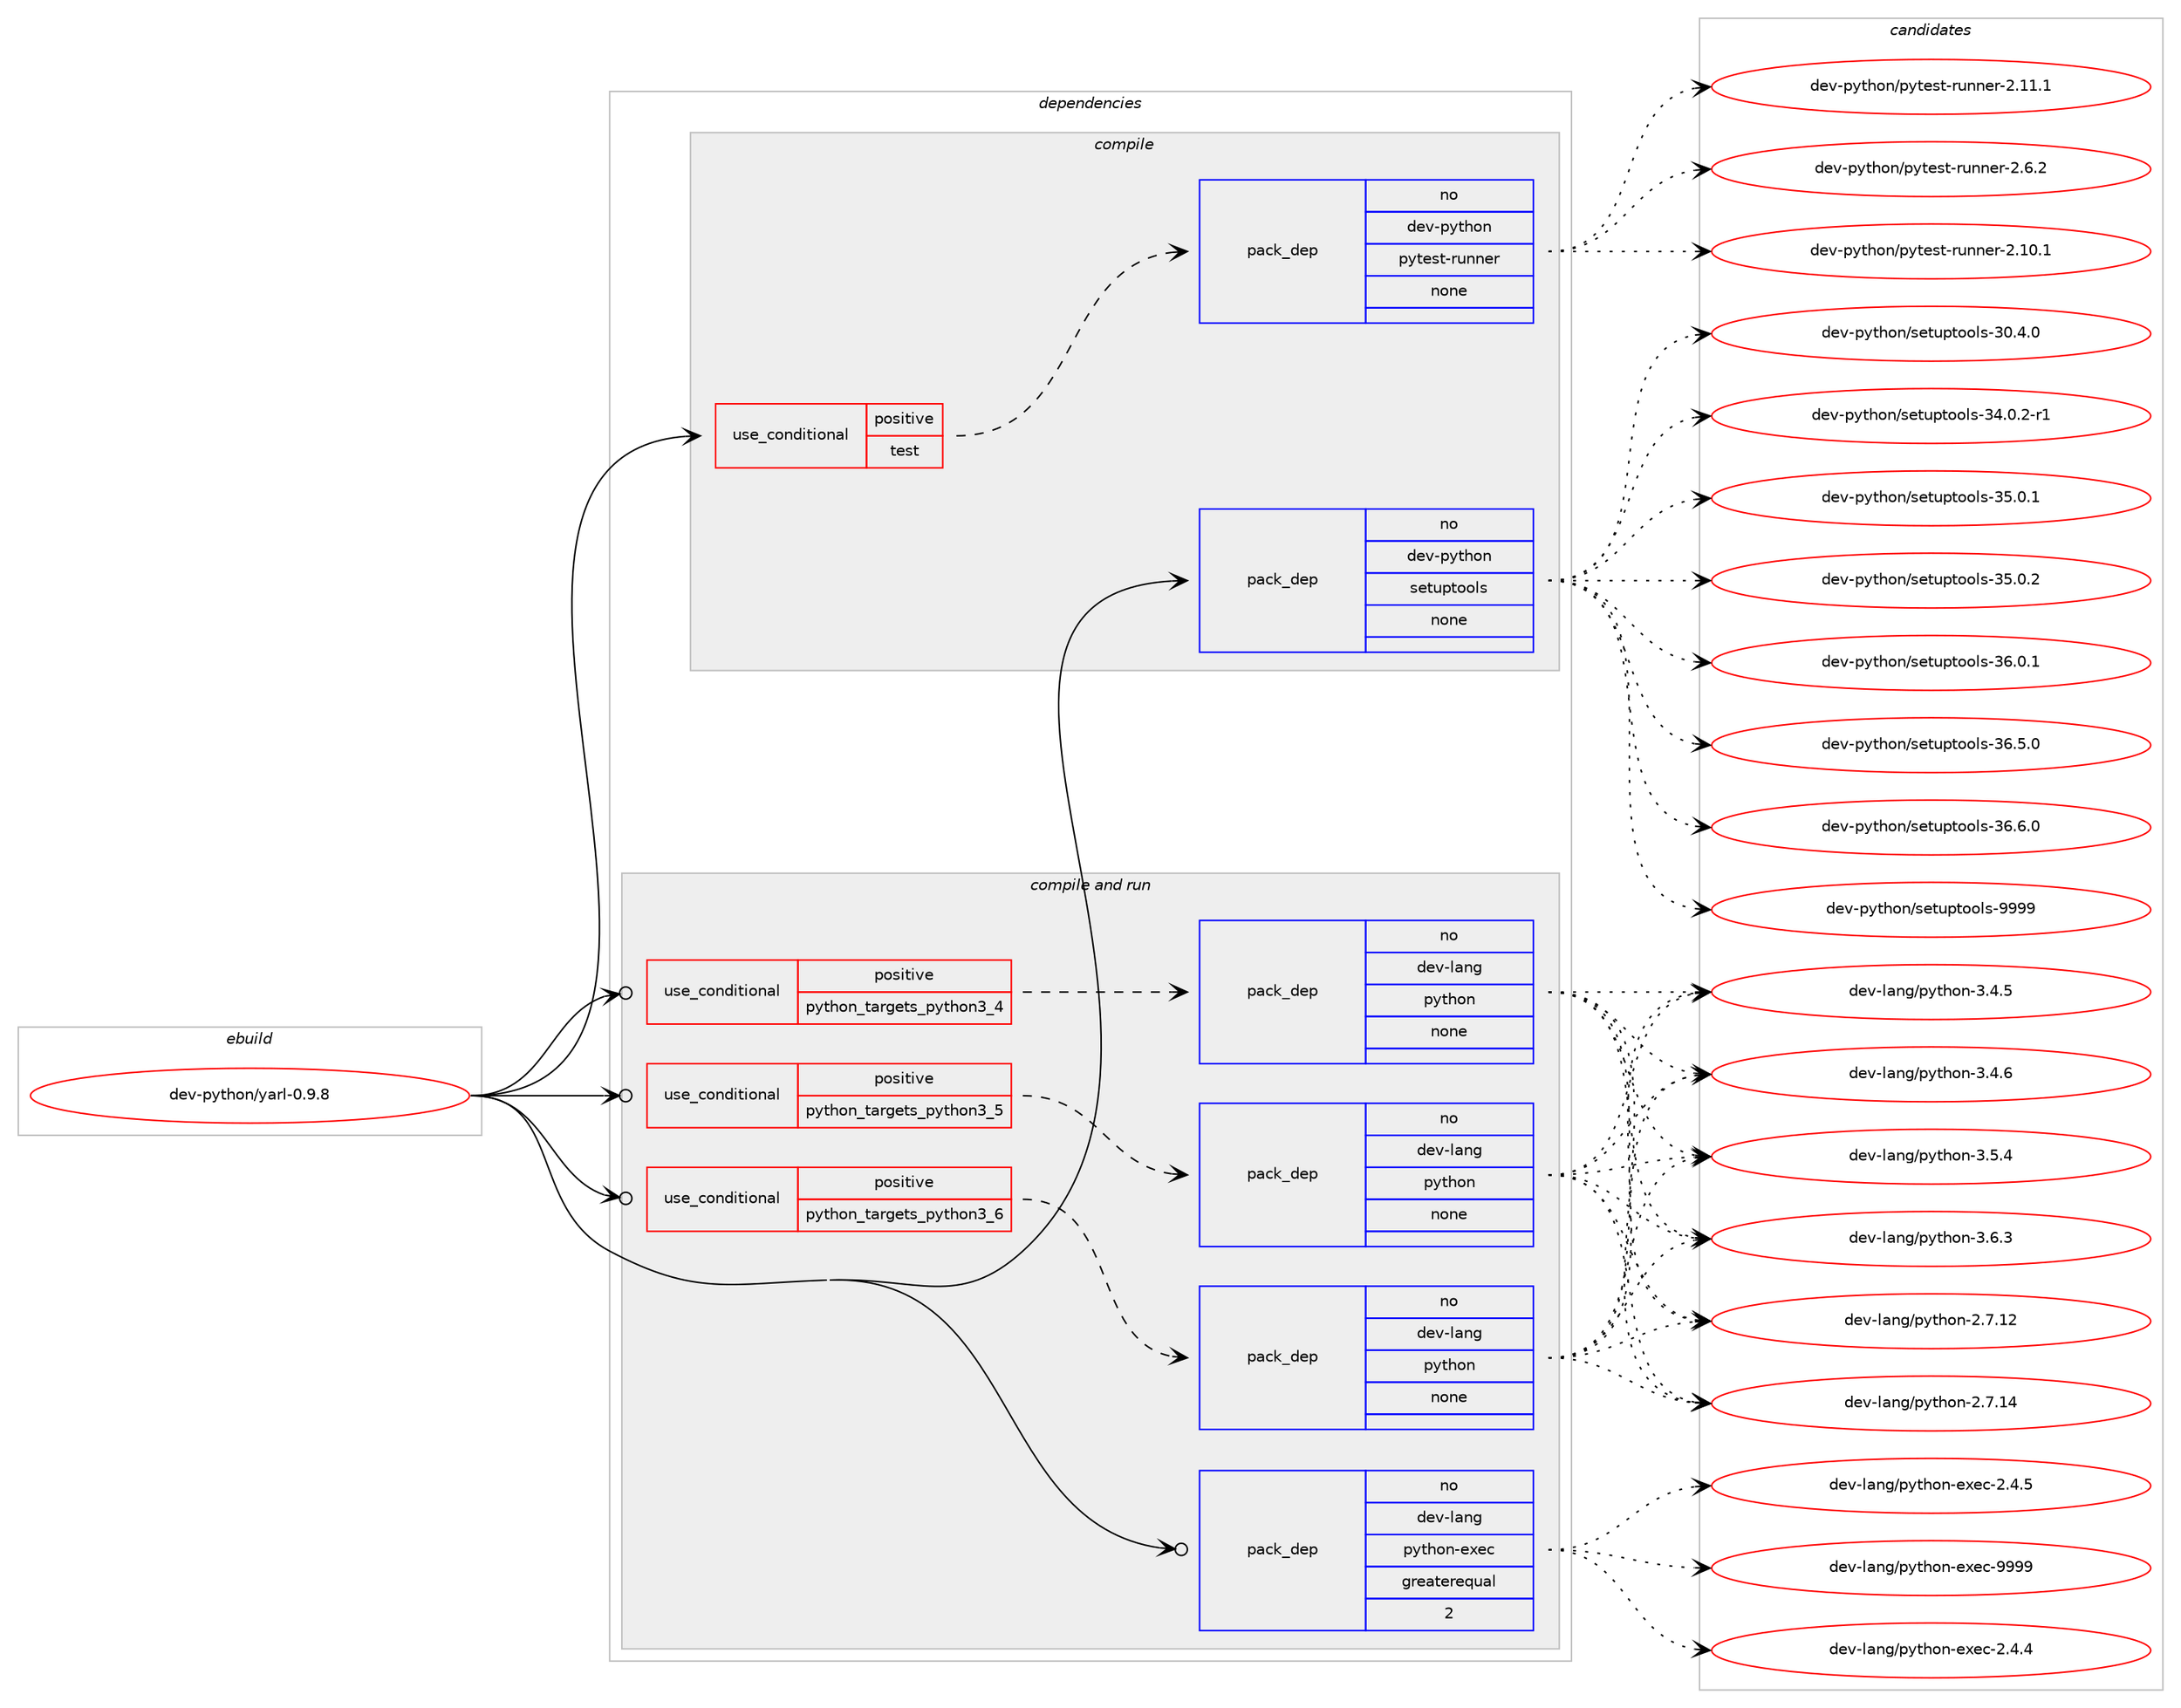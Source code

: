 digraph prolog {

# *************
# Graph options
# *************

newrank=true;
concentrate=true;
compound=true;
graph [rankdir=LR,fontname=Helvetica,fontsize=10,ranksep=1.5];#, ranksep=2.5, nodesep=0.2];
edge  [arrowhead=vee];
node  [fontname=Helvetica,fontsize=10];

# **********
# The ebuild
# **********

subgraph cluster_leftcol {
color=gray;
rank=same;
label=<<i>ebuild</i>>;
id [label="dev-python/yarl-0.9.8", color=red, width=4, href="../dev-python/yarl-0.9.8.svg"];
}

# ****************
# The dependencies
# ****************

subgraph cluster_midcol {
color=gray;
label=<<i>dependencies</i>>;
subgraph cluster_compile {
fillcolor="#eeeeee";
style=filled;
label=<<i>compile</i>>;
subgraph cond44040 {
dependency194620 [label=<<TABLE BORDER="0" CELLBORDER="1" CELLSPACING="0" CELLPADDING="4"><TR><TD ROWSPAN="3" CELLPADDING="10">use_conditional</TD></TR><TR><TD>positive</TD></TR><TR><TD>test</TD></TR></TABLE>>, shape=none, color=red];
subgraph pack146617 {
dependency194621 [label=<<TABLE BORDER="0" CELLBORDER="1" CELLSPACING="0" CELLPADDING="4" WIDTH="220"><TR><TD ROWSPAN="6" CELLPADDING="30">pack_dep</TD></TR><TR><TD WIDTH="110">no</TD></TR><TR><TD>dev-python</TD></TR><TR><TD>pytest-runner</TD></TR><TR><TD>none</TD></TR><TR><TD></TD></TR></TABLE>>, shape=none, color=blue];
}
dependency194620:e -> dependency194621:w [weight=20,style="dashed",arrowhead="vee"];
}
id:e -> dependency194620:w [weight=20,style="solid",arrowhead="vee"];
subgraph pack146618 {
dependency194622 [label=<<TABLE BORDER="0" CELLBORDER="1" CELLSPACING="0" CELLPADDING="4" WIDTH="220"><TR><TD ROWSPAN="6" CELLPADDING="30">pack_dep</TD></TR><TR><TD WIDTH="110">no</TD></TR><TR><TD>dev-python</TD></TR><TR><TD>setuptools</TD></TR><TR><TD>none</TD></TR><TR><TD></TD></TR></TABLE>>, shape=none, color=blue];
}
id:e -> dependency194622:w [weight=20,style="solid",arrowhead="vee"];
}
subgraph cluster_compileandrun {
fillcolor="#eeeeee";
style=filled;
label=<<i>compile and run</i>>;
subgraph cond44041 {
dependency194623 [label=<<TABLE BORDER="0" CELLBORDER="1" CELLSPACING="0" CELLPADDING="4"><TR><TD ROWSPAN="3" CELLPADDING="10">use_conditional</TD></TR><TR><TD>positive</TD></TR><TR><TD>python_targets_python3_4</TD></TR></TABLE>>, shape=none, color=red];
subgraph pack146619 {
dependency194624 [label=<<TABLE BORDER="0" CELLBORDER="1" CELLSPACING="0" CELLPADDING="4" WIDTH="220"><TR><TD ROWSPAN="6" CELLPADDING="30">pack_dep</TD></TR><TR><TD WIDTH="110">no</TD></TR><TR><TD>dev-lang</TD></TR><TR><TD>python</TD></TR><TR><TD>none</TD></TR><TR><TD></TD></TR></TABLE>>, shape=none, color=blue];
}
dependency194623:e -> dependency194624:w [weight=20,style="dashed",arrowhead="vee"];
}
id:e -> dependency194623:w [weight=20,style="solid",arrowhead="odotvee"];
subgraph cond44042 {
dependency194625 [label=<<TABLE BORDER="0" CELLBORDER="1" CELLSPACING="0" CELLPADDING="4"><TR><TD ROWSPAN="3" CELLPADDING="10">use_conditional</TD></TR><TR><TD>positive</TD></TR><TR><TD>python_targets_python3_5</TD></TR></TABLE>>, shape=none, color=red];
subgraph pack146620 {
dependency194626 [label=<<TABLE BORDER="0" CELLBORDER="1" CELLSPACING="0" CELLPADDING="4" WIDTH="220"><TR><TD ROWSPAN="6" CELLPADDING="30">pack_dep</TD></TR><TR><TD WIDTH="110">no</TD></TR><TR><TD>dev-lang</TD></TR><TR><TD>python</TD></TR><TR><TD>none</TD></TR><TR><TD></TD></TR></TABLE>>, shape=none, color=blue];
}
dependency194625:e -> dependency194626:w [weight=20,style="dashed",arrowhead="vee"];
}
id:e -> dependency194625:w [weight=20,style="solid",arrowhead="odotvee"];
subgraph cond44043 {
dependency194627 [label=<<TABLE BORDER="0" CELLBORDER="1" CELLSPACING="0" CELLPADDING="4"><TR><TD ROWSPAN="3" CELLPADDING="10">use_conditional</TD></TR><TR><TD>positive</TD></TR><TR><TD>python_targets_python3_6</TD></TR></TABLE>>, shape=none, color=red];
subgraph pack146621 {
dependency194628 [label=<<TABLE BORDER="0" CELLBORDER="1" CELLSPACING="0" CELLPADDING="4" WIDTH="220"><TR><TD ROWSPAN="6" CELLPADDING="30">pack_dep</TD></TR><TR><TD WIDTH="110">no</TD></TR><TR><TD>dev-lang</TD></TR><TR><TD>python</TD></TR><TR><TD>none</TD></TR><TR><TD></TD></TR></TABLE>>, shape=none, color=blue];
}
dependency194627:e -> dependency194628:w [weight=20,style="dashed",arrowhead="vee"];
}
id:e -> dependency194627:w [weight=20,style="solid",arrowhead="odotvee"];
subgraph pack146622 {
dependency194629 [label=<<TABLE BORDER="0" CELLBORDER="1" CELLSPACING="0" CELLPADDING="4" WIDTH="220"><TR><TD ROWSPAN="6" CELLPADDING="30">pack_dep</TD></TR><TR><TD WIDTH="110">no</TD></TR><TR><TD>dev-lang</TD></TR><TR><TD>python-exec</TD></TR><TR><TD>greaterequal</TD></TR><TR><TD>2</TD></TR></TABLE>>, shape=none, color=blue];
}
id:e -> dependency194629:w [weight=20,style="solid",arrowhead="odotvee"];
}
subgraph cluster_run {
fillcolor="#eeeeee";
style=filled;
label=<<i>run</i>>;
}
}

# **************
# The candidates
# **************

subgraph cluster_choices {
rank=same;
color=gray;
label=<<i>candidates</i>>;

subgraph choice146617 {
color=black;
nodesep=1;
choice10010111845112121116104111110471121211161011151164511411711011010111445504649484649 [label="dev-python/pytest-runner-2.10.1", color=red, width=4,href="../dev-python/pytest-runner-2.10.1.svg"];
choice10010111845112121116104111110471121211161011151164511411711011010111445504649494649 [label="dev-python/pytest-runner-2.11.1", color=red, width=4,href="../dev-python/pytest-runner-2.11.1.svg"];
choice100101118451121211161041111104711212111610111511645114117110110101114455046544650 [label="dev-python/pytest-runner-2.6.2", color=red, width=4,href="../dev-python/pytest-runner-2.6.2.svg"];
dependency194621:e -> choice10010111845112121116104111110471121211161011151164511411711011010111445504649484649:w [style=dotted,weight="100"];
dependency194621:e -> choice10010111845112121116104111110471121211161011151164511411711011010111445504649494649:w [style=dotted,weight="100"];
dependency194621:e -> choice100101118451121211161041111104711212111610111511645114117110110101114455046544650:w [style=dotted,weight="100"];
}
subgraph choice146618 {
color=black;
nodesep=1;
choice100101118451121211161041111104711510111611711211611111110811545514846524648 [label="dev-python/setuptools-30.4.0", color=red, width=4,href="../dev-python/setuptools-30.4.0.svg"];
choice1001011184511212111610411111047115101116117112116111111108115455152464846504511449 [label="dev-python/setuptools-34.0.2-r1", color=red, width=4,href="../dev-python/setuptools-34.0.2-r1.svg"];
choice100101118451121211161041111104711510111611711211611111110811545515346484649 [label="dev-python/setuptools-35.0.1", color=red, width=4,href="../dev-python/setuptools-35.0.1.svg"];
choice100101118451121211161041111104711510111611711211611111110811545515346484650 [label="dev-python/setuptools-35.0.2", color=red, width=4,href="../dev-python/setuptools-35.0.2.svg"];
choice100101118451121211161041111104711510111611711211611111110811545515446484649 [label="dev-python/setuptools-36.0.1", color=red, width=4,href="../dev-python/setuptools-36.0.1.svg"];
choice100101118451121211161041111104711510111611711211611111110811545515446534648 [label="dev-python/setuptools-36.5.0", color=red, width=4,href="../dev-python/setuptools-36.5.0.svg"];
choice100101118451121211161041111104711510111611711211611111110811545515446544648 [label="dev-python/setuptools-36.6.0", color=red, width=4,href="../dev-python/setuptools-36.6.0.svg"];
choice10010111845112121116104111110471151011161171121161111111081154557575757 [label="dev-python/setuptools-9999", color=red, width=4,href="../dev-python/setuptools-9999.svg"];
dependency194622:e -> choice100101118451121211161041111104711510111611711211611111110811545514846524648:w [style=dotted,weight="100"];
dependency194622:e -> choice1001011184511212111610411111047115101116117112116111111108115455152464846504511449:w [style=dotted,weight="100"];
dependency194622:e -> choice100101118451121211161041111104711510111611711211611111110811545515346484649:w [style=dotted,weight="100"];
dependency194622:e -> choice100101118451121211161041111104711510111611711211611111110811545515346484650:w [style=dotted,weight="100"];
dependency194622:e -> choice100101118451121211161041111104711510111611711211611111110811545515446484649:w [style=dotted,weight="100"];
dependency194622:e -> choice100101118451121211161041111104711510111611711211611111110811545515446534648:w [style=dotted,weight="100"];
dependency194622:e -> choice100101118451121211161041111104711510111611711211611111110811545515446544648:w [style=dotted,weight="100"];
dependency194622:e -> choice10010111845112121116104111110471151011161171121161111111081154557575757:w [style=dotted,weight="100"];
}
subgraph choice146619 {
color=black;
nodesep=1;
choice10010111845108971101034711212111610411111045504655464950 [label="dev-lang/python-2.7.12", color=red, width=4,href="../dev-lang/python-2.7.12.svg"];
choice10010111845108971101034711212111610411111045504655464952 [label="dev-lang/python-2.7.14", color=red, width=4,href="../dev-lang/python-2.7.14.svg"];
choice100101118451089711010347112121116104111110455146524653 [label="dev-lang/python-3.4.5", color=red, width=4,href="../dev-lang/python-3.4.5.svg"];
choice100101118451089711010347112121116104111110455146524654 [label="dev-lang/python-3.4.6", color=red, width=4,href="../dev-lang/python-3.4.6.svg"];
choice100101118451089711010347112121116104111110455146534652 [label="dev-lang/python-3.5.4", color=red, width=4,href="../dev-lang/python-3.5.4.svg"];
choice100101118451089711010347112121116104111110455146544651 [label="dev-lang/python-3.6.3", color=red, width=4,href="../dev-lang/python-3.6.3.svg"];
dependency194624:e -> choice10010111845108971101034711212111610411111045504655464950:w [style=dotted,weight="100"];
dependency194624:e -> choice10010111845108971101034711212111610411111045504655464952:w [style=dotted,weight="100"];
dependency194624:e -> choice100101118451089711010347112121116104111110455146524653:w [style=dotted,weight="100"];
dependency194624:e -> choice100101118451089711010347112121116104111110455146524654:w [style=dotted,weight="100"];
dependency194624:e -> choice100101118451089711010347112121116104111110455146534652:w [style=dotted,weight="100"];
dependency194624:e -> choice100101118451089711010347112121116104111110455146544651:w [style=dotted,weight="100"];
}
subgraph choice146620 {
color=black;
nodesep=1;
choice10010111845108971101034711212111610411111045504655464950 [label="dev-lang/python-2.7.12", color=red, width=4,href="../dev-lang/python-2.7.12.svg"];
choice10010111845108971101034711212111610411111045504655464952 [label="dev-lang/python-2.7.14", color=red, width=4,href="../dev-lang/python-2.7.14.svg"];
choice100101118451089711010347112121116104111110455146524653 [label="dev-lang/python-3.4.5", color=red, width=4,href="../dev-lang/python-3.4.5.svg"];
choice100101118451089711010347112121116104111110455146524654 [label="dev-lang/python-3.4.6", color=red, width=4,href="../dev-lang/python-3.4.6.svg"];
choice100101118451089711010347112121116104111110455146534652 [label="dev-lang/python-3.5.4", color=red, width=4,href="../dev-lang/python-3.5.4.svg"];
choice100101118451089711010347112121116104111110455146544651 [label="dev-lang/python-3.6.3", color=red, width=4,href="../dev-lang/python-3.6.3.svg"];
dependency194626:e -> choice10010111845108971101034711212111610411111045504655464950:w [style=dotted,weight="100"];
dependency194626:e -> choice10010111845108971101034711212111610411111045504655464952:w [style=dotted,weight="100"];
dependency194626:e -> choice100101118451089711010347112121116104111110455146524653:w [style=dotted,weight="100"];
dependency194626:e -> choice100101118451089711010347112121116104111110455146524654:w [style=dotted,weight="100"];
dependency194626:e -> choice100101118451089711010347112121116104111110455146534652:w [style=dotted,weight="100"];
dependency194626:e -> choice100101118451089711010347112121116104111110455146544651:w [style=dotted,weight="100"];
}
subgraph choice146621 {
color=black;
nodesep=1;
choice10010111845108971101034711212111610411111045504655464950 [label="dev-lang/python-2.7.12", color=red, width=4,href="../dev-lang/python-2.7.12.svg"];
choice10010111845108971101034711212111610411111045504655464952 [label="dev-lang/python-2.7.14", color=red, width=4,href="../dev-lang/python-2.7.14.svg"];
choice100101118451089711010347112121116104111110455146524653 [label="dev-lang/python-3.4.5", color=red, width=4,href="../dev-lang/python-3.4.5.svg"];
choice100101118451089711010347112121116104111110455146524654 [label="dev-lang/python-3.4.6", color=red, width=4,href="../dev-lang/python-3.4.6.svg"];
choice100101118451089711010347112121116104111110455146534652 [label="dev-lang/python-3.5.4", color=red, width=4,href="../dev-lang/python-3.5.4.svg"];
choice100101118451089711010347112121116104111110455146544651 [label="dev-lang/python-3.6.3", color=red, width=4,href="../dev-lang/python-3.6.3.svg"];
dependency194628:e -> choice10010111845108971101034711212111610411111045504655464950:w [style=dotted,weight="100"];
dependency194628:e -> choice10010111845108971101034711212111610411111045504655464952:w [style=dotted,weight="100"];
dependency194628:e -> choice100101118451089711010347112121116104111110455146524653:w [style=dotted,weight="100"];
dependency194628:e -> choice100101118451089711010347112121116104111110455146524654:w [style=dotted,weight="100"];
dependency194628:e -> choice100101118451089711010347112121116104111110455146534652:w [style=dotted,weight="100"];
dependency194628:e -> choice100101118451089711010347112121116104111110455146544651:w [style=dotted,weight="100"];
}
subgraph choice146622 {
color=black;
nodesep=1;
choice1001011184510897110103471121211161041111104510112010199455046524652 [label="dev-lang/python-exec-2.4.4", color=red, width=4,href="../dev-lang/python-exec-2.4.4.svg"];
choice1001011184510897110103471121211161041111104510112010199455046524653 [label="dev-lang/python-exec-2.4.5", color=red, width=4,href="../dev-lang/python-exec-2.4.5.svg"];
choice10010111845108971101034711212111610411111045101120101994557575757 [label="dev-lang/python-exec-9999", color=red, width=4,href="../dev-lang/python-exec-9999.svg"];
dependency194629:e -> choice1001011184510897110103471121211161041111104510112010199455046524652:w [style=dotted,weight="100"];
dependency194629:e -> choice1001011184510897110103471121211161041111104510112010199455046524653:w [style=dotted,weight="100"];
dependency194629:e -> choice10010111845108971101034711212111610411111045101120101994557575757:w [style=dotted,weight="100"];
}
}

}
